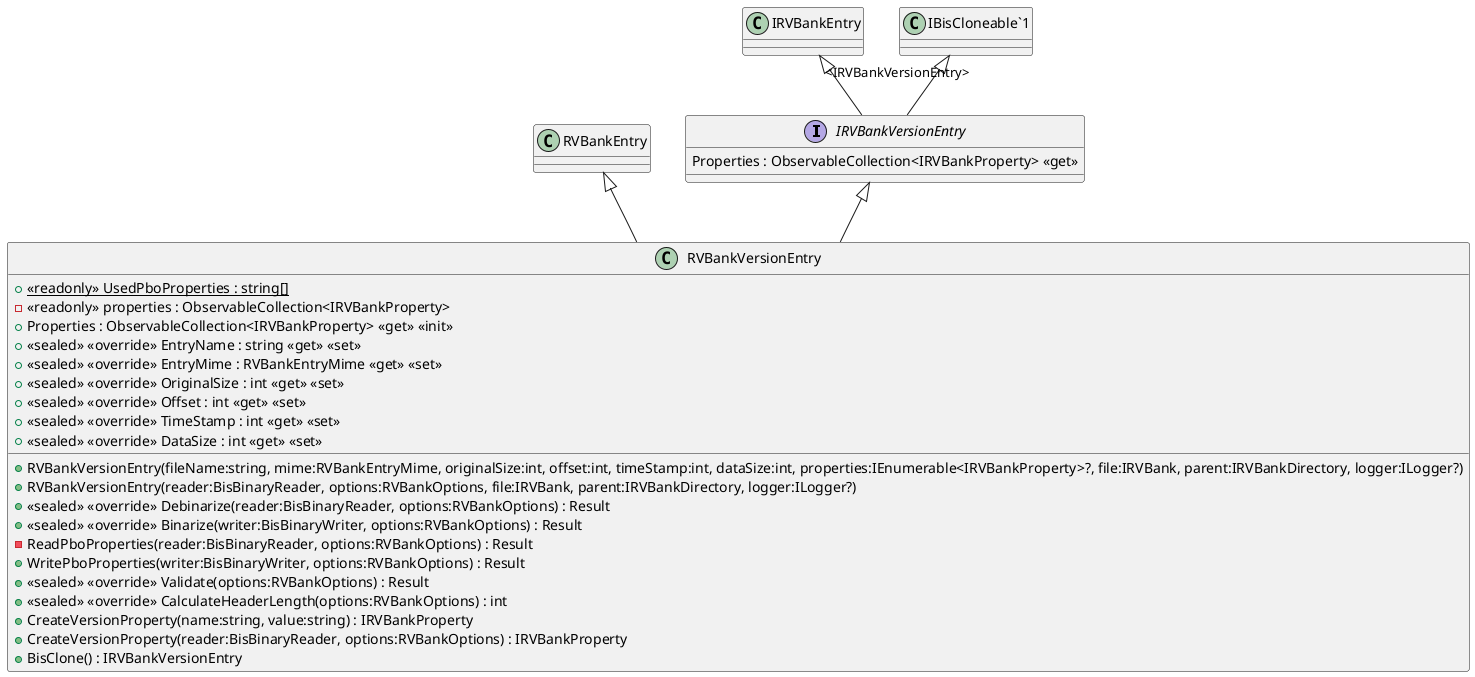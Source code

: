 @startuml
interface IRVBankVersionEntry {
    Properties : ObservableCollection<IRVBankProperty> <<get>>
}
class RVBankVersionEntry {
    + {static} <<readonly>> UsedPboProperties : string[]
    - <<readonly>> properties : ObservableCollection<IRVBankProperty>
    + Properties : ObservableCollection<IRVBankProperty> <<get>> <<init>>
    + <<sealed>> <<override>> EntryName : string <<get>> <<set>>
    + <<sealed>> <<override>> EntryMime : RVBankEntryMime <<get>> <<set>>
    + <<sealed>> <<override>> OriginalSize : int <<get>> <<set>>
    + <<sealed>> <<override>> Offset : int <<get>> <<set>>
    + <<sealed>> <<override>> TimeStamp : int <<get>> <<set>>
    + <<sealed>> <<override>> DataSize : int <<get>> <<set>>
    + RVBankVersionEntry(fileName:string, mime:RVBankEntryMime, originalSize:int, offset:int, timeStamp:int, dataSize:int, properties:IEnumerable<IRVBankProperty>?, file:IRVBank, parent:IRVBankDirectory, logger:ILogger?)
    + RVBankVersionEntry(reader:BisBinaryReader, options:RVBankOptions, file:IRVBank, parent:IRVBankDirectory, logger:ILogger?)
    + <<sealed>> <<override>> Debinarize(reader:BisBinaryReader, options:RVBankOptions) : Result
    + <<sealed>> <<override>> Binarize(writer:BisBinaryWriter, options:RVBankOptions) : Result
    - ReadPboProperties(reader:BisBinaryReader, options:RVBankOptions) : Result
    + WritePboProperties(writer:BisBinaryWriter, options:RVBankOptions) : Result
    + <<sealed>> <<override>> Validate(options:RVBankOptions) : Result
    + <<sealed>> <<override>> CalculateHeaderLength(options:RVBankOptions) : int
    + CreateVersionProperty(name:string, value:string) : IRVBankProperty
    + CreateVersionProperty(reader:BisBinaryReader, options:RVBankOptions) : IRVBankProperty
    + BisClone() : IRVBankVersionEntry
}
IRVBankEntry <|-- IRVBankVersionEntry
"IBisCloneable`1" "<IRVBankVersionEntry>" <|-- IRVBankVersionEntry
RVBankEntry <|-- RVBankVersionEntry
IRVBankVersionEntry <|-- RVBankVersionEntry
@enduml
